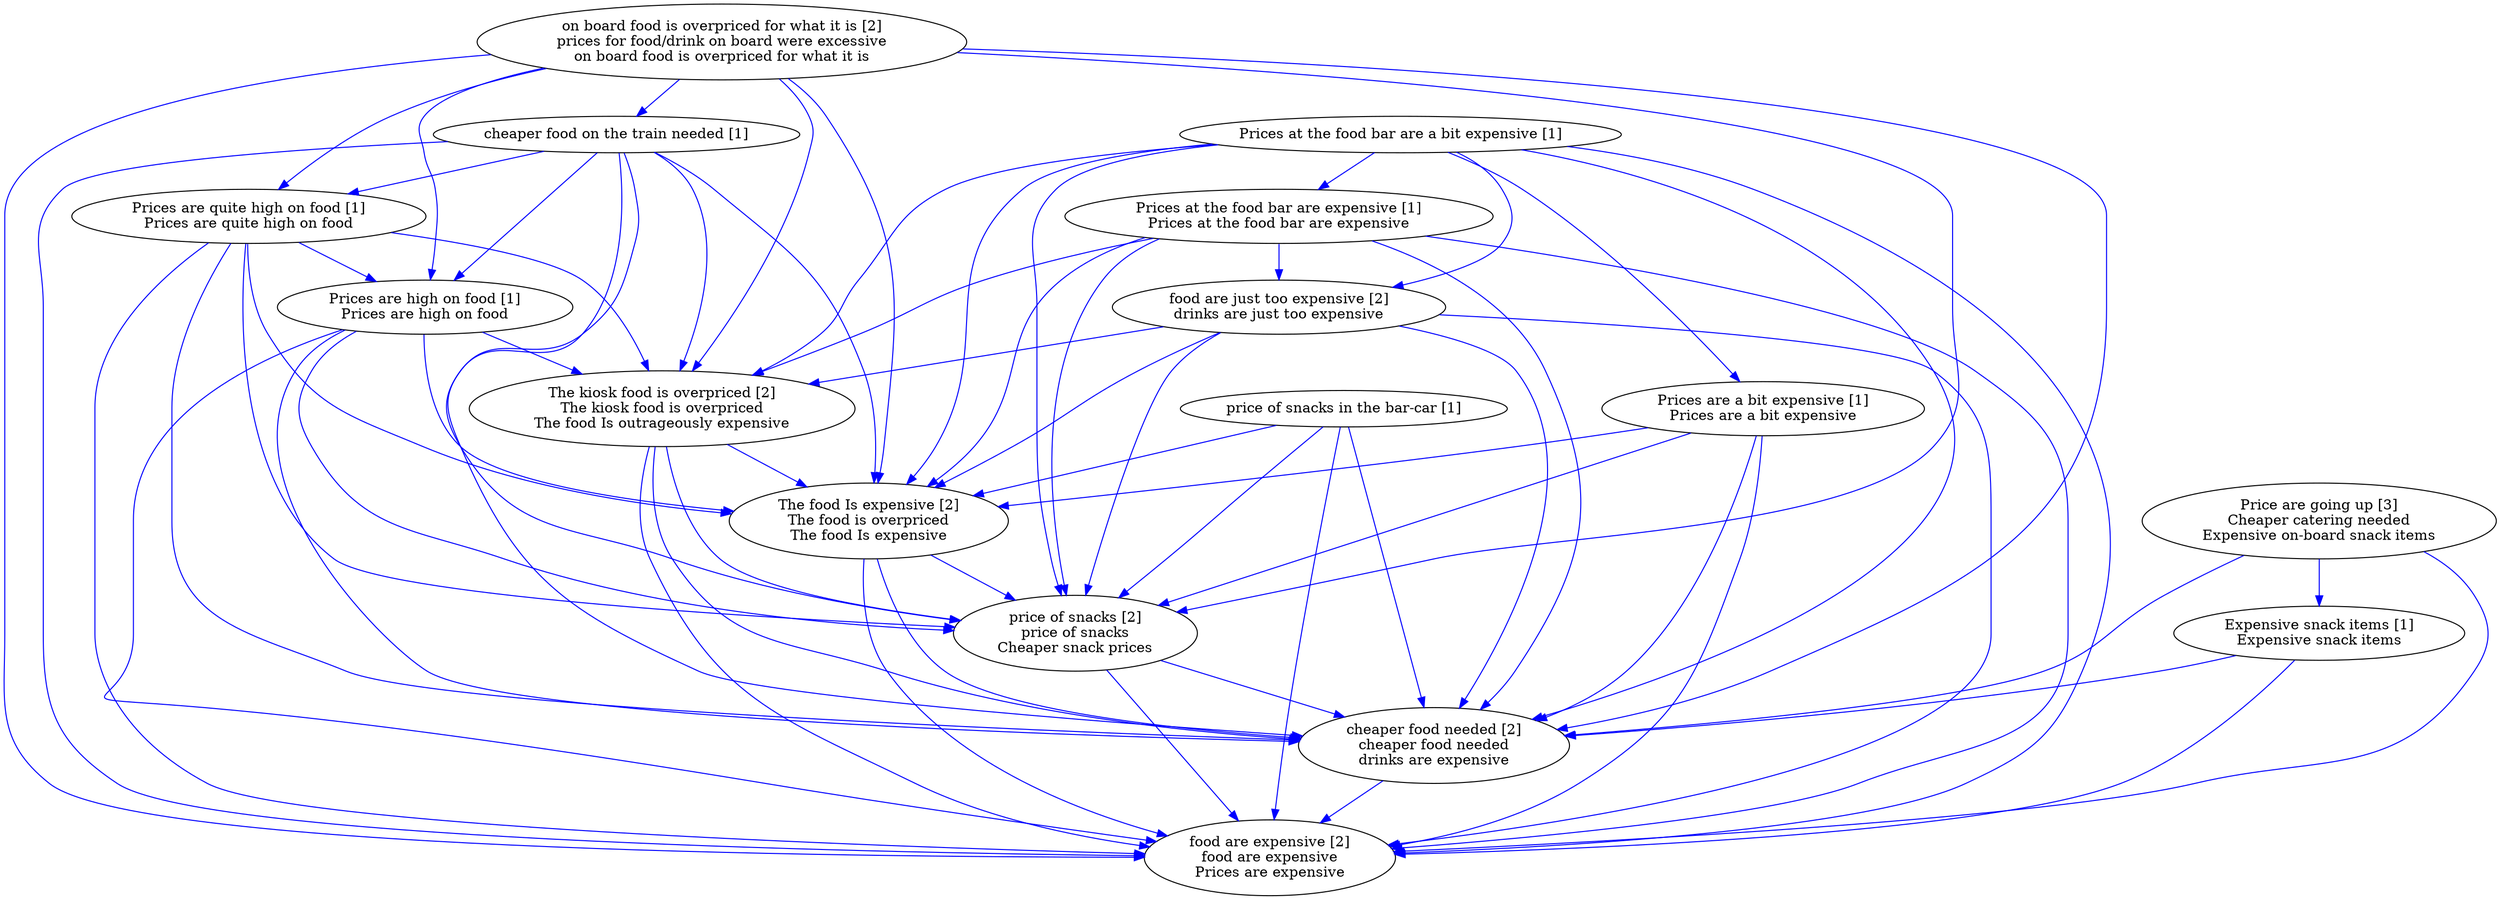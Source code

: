 digraph collapsedGraph {
"on board food is overpriced for what it is [2]\nprices for food/drink on board were excessive\non board food is overpriced for what it is""food are expensive [2]\nfood are expensive\nPrices are expensive""price of snacks [2]\nprice of snacks\nCheaper snack prices""The food Is expensive [2]\nThe food is overpriced\nThe food Is expensive""Price are going up [3]\nCheaper catering needed\nExpensive on-board snack items""cheaper food needed [2]\ncheaper food needed\ndrinks are expensive""The kiosk food is overpriced [2]\nThe kiosk food is overpriced\nThe food Is outrageously expensive""food are just too expensive [2]\ndrinks are just too expensive""Expensive snack items [1]\nExpensive snack items""Prices are quite high on food [1]\nPrices are quite high on food""Prices are high on food [1]\nPrices are high on food""Prices at the food bar are a bit expensive [1]""Prices at the food bar are expensive [1]\nPrices at the food bar are expensive""Prices are a bit expensive [1]\nPrices are a bit expensive""cheaper food on the train needed [1]""price of snacks in the bar-car [1]""The kiosk food is overpriced [2]\nThe kiosk food is overpriced\nThe food Is outrageously expensive" -> "The food Is expensive [2]\nThe food is overpriced\nThe food Is expensive" [color=blue]
"The kiosk food is overpriced [2]\nThe kiosk food is overpriced\nThe food Is outrageously expensive" -> "cheaper food needed [2]\ncheaper food needed\ndrinks are expensive" [color=blue]
"on board food is overpriced for what it is [2]\nprices for food/drink on board were excessive\non board food is overpriced for what it is" -> "The kiosk food is overpriced [2]\nThe kiosk food is overpriced\nThe food Is outrageously expensive" [color=blue]
"price of snacks [2]\nprice of snacks\nCheaper snack prices" -> "food are expensive [2]\nfood are expensive\nPrices are expensive" [color=blue]
"Prices are quite high on food [1]\nPrices are quite high on food" -> "The kiosk food is overpriced [2]\nThe kiosk food is overpriced\nThe food Is outrageously expensive" [color=blue]
"Prices are quite high on food [1]\nPrices are quite high on food" -> "food are expensive [2]\nfood are expensive\nPrices are expensive" [color=blue]
"The kiosk food is overpriced [2]\nThe kiosk food is overpriced\nThe food Is outrageously expensive" -> "food are expensive [2]\nfood are expensive\nPrices are expensive" [color=blue]
"Prices are quite high on food [1]\nPrices are quite high on food" -> "cheaper food needed [2]\ncheaper food needed\ndrinks are expensive" [color=blue]
"cheaper food on the train needed [1]" -> "The food Is expensive [2]\nThe food is overpriced\nThe food Is expensive" [color=blue]
"Prices are quite high on food [1]\nPrices are quite high on food" -> "The food Is expensive [2]\nThe food is overpriced\nThe food Is expensive" [color=blue]
"Prices are quite high on food [1]\nPrices are quite high on food" -> "price of snacks [2]\nprice of snacks\nCheaper snack prices" [color=blue]
"cheaper food on the train needed [1]" -> "price of snacks [2]\nprice of snacks\nCheaper snack prices" [color=blue]
"price of snacks [2]\nprice of snacks\nCheaper snack prices" -> "cheaper food needed [2]\ncheaper food needed\ndrinks are expensive" [color=blue]
"cheaper food on the train needed [1]" -> "The kiosk food is overpriced [2]\nThe kiosk food is overpriced\nThe food Is outrageously expensive" [color=blue]
"Prices are a bit expensive [1]\nPrices are a bit expensive" -> "food are expensive [2]\nfood are expensive\nPrices are expensive" [color=blue]
"The kiosk food is overpriced [2]\nThe kiosk food is overpriced\nThe food Is outrageously expensive" -> "price of snacks [2]\nprice of snacks\nCheaper snack prices" [color=blue]
"Price are going up [3]\nCheaper catering needed\nExpensive on-board snack items" -> "Expensive snack items [1]\nExpensive snack items" [color=blue]
"The food Is expensive [2]\nThe food is overpriced\nThe food Is expensive" -> "food are expensive [2]\nfood are expensive\nPrices are expensive" [color=blue]
"on board food is overpriced for what it is [2]\nprices for food/drink on board were excessive\non board food is overpriced for what it is" -> "Prices are quite high on food [1]\nPrices are quite high on food" [color=blue]
"on board food is overpriced for what it is [2]\nprices for food/drink on board were excessive\non board food is overpriced for what it is" -> "The food Is expensive [2]\nThe food is overpriced\nThe food Is expensive" [color=blue]
"Prices are a bit expensive [1]\nPrices are a bit expensive" -> "The food Is expensive [2]\nThe food is overpriced\nThe food Is expensive" [color=blue]
"Prices are a bit expensive [1]\nPrices are a bit expensive" -> "price of snacks [2]\nprice of snacks\nCheaper snack prices" [color=blue]
"The food Is expensive [2]\nThe food is overpriced\nThe food Is expensive" -> "cheaper food needed [2]\ncheaper food needed\ndrinks are expensive" [color=blue]
"on board food is overpriced for what it is [2]\nprices for food/drink on board were excessive\non board food is overpriced for what it is" -> "cheaper food needed [2]\ncheaper food needed\ndrinks are expensive" [color=blue]
"price of snacks in the bar-car [1]" -> "cheaper food needed [2]\ncheaper food needed\ndrinks are expensive" [color=blue]
"Prices at the food bar are expensive [1]\nPrices at the food bar are expensive" -> "price of snacks [2]\nprice of snacks\nCheaper snack prices" [color=blue]
"Prices at the food bar are expensive [1]\nPrices at the food bar are expensive" -> "cheaper food needed [2]\ncheaper food needed\ndrinks are expensive" [color=blue]
"Price are going up [3]\nCheaper catering needed\nExpensive on-board snack items" -> "cheaper food needed [2]\ncheaper food needed\ndrinks are expensive" [color=blue]
"Prices at the food bar are expensive [1]\nPrices at the food bar are expensive" -> "The kiosk food is overpriced [2]\nThe kiosk food is overpriced\nThe food Is outrageously expensive" [color=blue]
"price of snacks in the bar-car [1]" -> "The food Is expensive [2]\nThe food is overpriced\nThe food Is expensive" [color=blue]
"price of snacks in the bar-car [1]" -> "price of snacks [2]\nprice of snacks\nCheaper snack prices" [color=blue]
"Price are going up [3]\nCheaper catering needed\nExpensive on-board snack items" -> "food are expensive [2]\nfood are expensive\nPrices are expensive" [color=blue]
"food are just too expensive [2]\ndrinks are just too expensive" -> "price of snacks [2]\nprice of snacks\nCheaper snack prices" [color=blue]
"Prices at the food bar are expensive [1]\nPrices at the food bar are expensive" -> "The food Is expensive [2]\nThe food is overpriced\nThe food Is expensive" [color=blue]
"Prices at the food bar are expensive [1]\nPrices at the food bar are expensive" -> "food are just too expensive [2]\ndrinks are just too expensive" [color=blue]
"Prices at the food bar are expensive [1]\nPrices at the food bar are expensive" -> "food are expensive [2]\nfood are expensive\nPrices are expensive" [color=blue]
"Prices at the food bar are a bit expensive [1]" -> "price of snacks [2]\nprice of snacks\nCheaper snack prices" [color=blue]
"food are just too expensive [2]\ndrinks are just too expensive" -> "The food Is expensive [2]\nThe food is overpriced\nThe food Is expensive" [color=blue]
"Prices at the food bar are a bit expensive [1]" -> "food are expensive [2]\nfood are expensive\nPrices are expensive" [color=blue]
"Prices at the food bar are a bit expensive [1]" -> "The food Is expensive [2]\nThe food is overpriced\nThe food Is expensive" [color=blue]
"Prices at the food bar are a bit expensive [1]" -> "food are just too expensive [2]\ndrinks are just too expensive" [color=blue]
"on board food is overpriced for what it is [2]\nprices for food/drink on board were excessive\non board food is overpriced for what it is" -> "Prices are high on food [1]\nPrices are high on food" [color=blue]
"on board food is overpriced for what it is [2]\nprices for food/drink on board were excessive\non board food is overpriced for what it is" -> "cheaper food on the train needed [1]" [color=blue]
"The food Is expensive [2]\nThe food is overpriced\nThe food Is expensive" -> "price of snacks [2]\nprice of snacks\nCheaper snack prices" [color=blue]
"cheaper food on the train needed [1]" -> "cheaper food needed [2]\ncheaper food needed\ndrinks are expensive" [color=blue]
"food are just too expensive [2]\ndrinks are just too expensive" -> "food are expensive [2]\nfood are expensive\nPrices are expensive" [color=blue]
"food are just too expensive [2]\ndrinks are just too expensive" -> "The kiosk food is overpriced [2]\nThe kiosk food is overpriced\nThe food Is outrageously expensive" [color=blue]
"cheaper food on the train needed [1]" -> "food are expensive [2]\nfood are expensive\nPrices are expensive" [color=blue]
"cheaper food needed [2]\ncheaper food needed\ndrinks are expensive" -> "food are expensive [2]\nfood are expensive\nPrices are expensive" [color=blue]
"food are just too expensive [2]\ndrinks are just too expensive" -> "cheaper food needed [2]\ncheaper food needed\ndrinks are expensive" [color=blue]
"cheaper food on the train needed [1]" -> "Prices are quite high on food [1]\nPrices are quite high on food" [color=blue]
"cheaper food on the train needed [1]" -> "Prices are high on food [1]\nPrices are high on food" [color=blue]
"Prices are a bit expensive [1]\nPrices are a bit expensive" -> "cheaper food needed [2]\ncheaper food needed\ndrinks are expensive" [color=blue]
"Prices at the food bar are a bit expensive [1]" -> "cheaper food needed [2]\ncheaper food needed\ndrinks are expensive" [color=blue]
"Prices are high on food [1]\nPrices are high on food" -> "The food Is expensive [2]\nThe food is overpriced\nThe food Is expensive" [color=blue]
"Prices are high on food [1]\nPrices are high on food" -> "The kiosk food is overpriced [2]\nThe kiosk food is overpriced\nThe food Is outrageously expensive" [color=blue]
"Prices are high on food [1]\nPrices are high on food" -> "food are expensive [2]\nfood are expensive\nPrices are expensive" [color=blue]
"on board food is overpriced for what it is [2]\nprices for food/drink on board were excessive\non board food is overpriced for what it is" -> "food are expensive [2]\nfood are expensive\nPrices are expensive" [color=blue]
"Prices are high on food [1]\nPrices are high on food" -> "cheaper food needed [2]\ncheaper food needed\ndrinks are expensive" [color=blue]
"on board food is overpriced for what it is [2]\nprices for food/drink on board were excessive\non board food is overpriced for what it is" -> "price of snacks [2]\nprice of snacks\nCheaper snack prices" [color=blue]
"Prices at the food bar are a bit expensive [1]" -> "The kiosk food is overpriced [2]\nThe kiosk food is overpriced\nThe food Is outrageously expensive" [color=blue]
"Prices are high on food [1]\nPrices are high on food" -> "price of snacks [2]\nprice of snacks\nCheaper snack prices" [color=blue]
"Expensive snack items [1]\nExpensive snack items" -> "cheaper food needed [2]\ncheaper food needed\ndrinks are expensive" [color=blue]
"Expensive snack items [1]\nExpensive snack items" -> "food are expensive [2]\nfood are expensive\nPrices are expensive" [color=blue]
"price of snacks in the bar-car [1]" -> "food are expensive [2]\nfood are expensive\nPrices are expensive" [color=blue]
"Prices are quite high on food [1]\nPrices are quite high on food" -> "Prices are high on food [1]\nPrices are high on food" [color=blue]
"Prices at the food bar are a bit expensive [1]" -> "Prices at the food bar are expensive [1]\nPrices at the food bar are expensive" [color=blue]
"Prices at the food bar are a bit expensive [1]" -> "Prices are a bit expensive [1]\nPrices are a bit expensive" [color=blue]
}